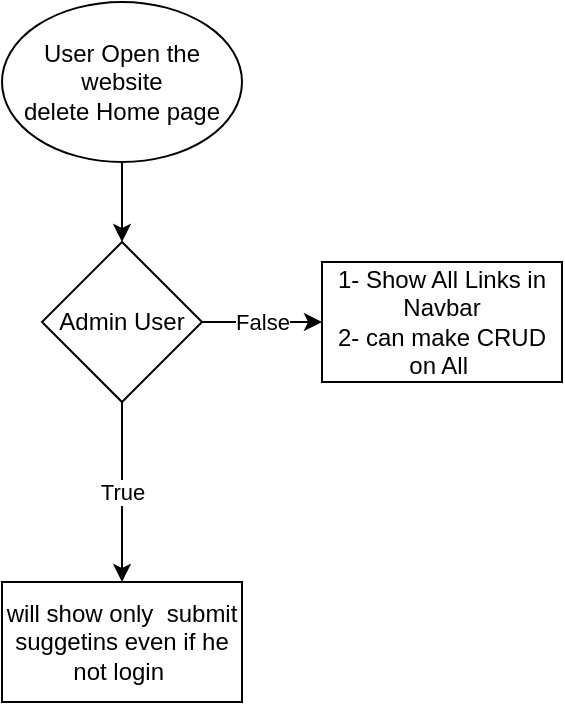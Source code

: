 <mxfile>
    <diagram id="qltNu3I5xVwRI7Ig4Op9" name="Page-1">
        <mxGraphModel dx="838" dy="663" grid="1" gridSize="10" guides="1" tooltips="1" connect="1" arrows="1" fold="1" page="1" pageScale="1" pageWidth="850" pageHeight="1100" math="0" shadow="0">
            <root>
                <mxCell id="0"/>
                <mxCell id="1" parent="0"/>
                <mxCell id="4" value="" style="edgeStyle=none;html=1;" edge="1" parent="1" source="2" target="3">
                    <mxGeometry relative="1" as="geometry"/>
                </mxCell>
                <mxCell id="2" value="User Open the website&lt;br&gt;delete Home page" style="ellipse;whiteSpace=wrap;html=1;" vertex="1" parent="1">
                    <mxGeometry x="305" y="30" width="120" height="80" as="geometry"/>
                </mxCell>
                <mxCell id="6" value="False" style="edgeStyle=none;html=1;" edge="1" parent="1" source="3" target="5">
                    <mxGeometry relative="1" as="geometry"/>
                </mxCell>
                <mxCell id="8" value="True" style="edgeStyle=none;html=1;" edge="1" parent="1" source="3" target="7">
                    <mxGeometry relative="1" as="geometry"/>
                </mxCell>
                <mxCell id="3" value="Admin User" style="rhombus;whiteSpace=wrap;html=1;" vertex="1" parent="1">
                    <mxGeometry x="325" y="150" width="80" height="80" as="geometry"/>
                </mxCell>
                <mxCell id="5" value="1- Show All Links in Navbar&lt;br&gt;2- can make CRUD on All&amp;nbsp;" style="whiteSpace=wrap;html=1;" vertex="1" parent="1">
                    <mxGeometry x="465" y="160" width="120" height="60" as="geometry"/>
                </mxCell>
                <mxCell id="7" value="will show only&amp;nbsp; submit suggetins even if he not login&amp;nbsp;" style="whiteSpace=wrap;html=1;" vertex="1" parent="1">
                    <mxGeometry x="305" y="320" width="120" height="60" as="geometry"/>
                </mxCell>
            </root>
        </mxGraphModel>
    </diagram>
</mxfile>